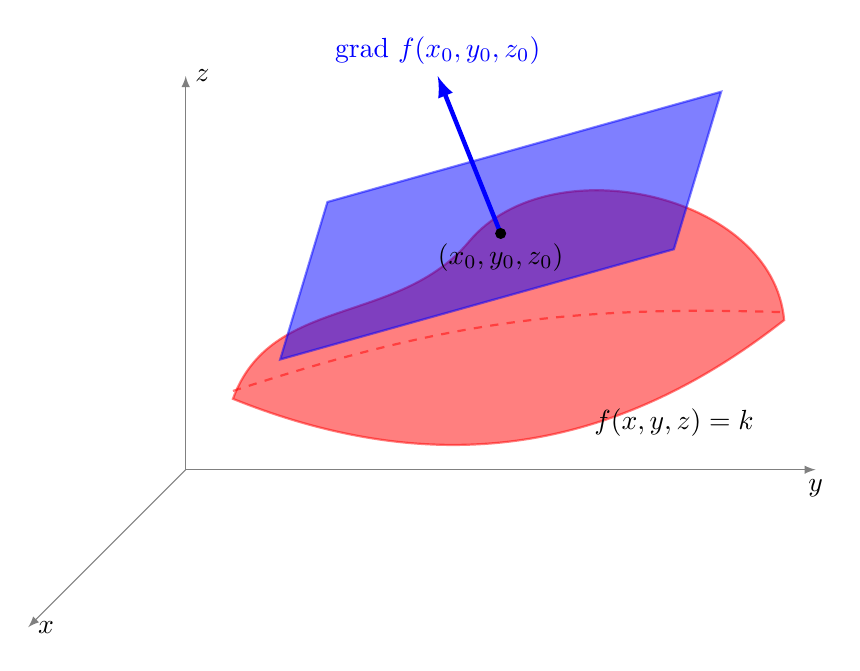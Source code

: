 \begin{tikzpicture}[scale=2]

  % Axes
  \draw[->,>=latex, gray] (0,0)--++(-1,-1) node[right,black] {$x$};
  \draw[->,>=latex, gray] (0,0)--(4,0) node[below,black] {$y$};
  \draw[->,>=latex, gray] (0,0)--(0,2.5) node[right,black] {$z$};

  % Pseudo surface
  \draw [fill=red, draw=red, thick, opacity=0.5] (0.3,0.45) to[bend right] ++(3.5,0.5) to[out=95,in=50] ++(-2,0.5) to[out=-180+50,in=70]  cycle;

  \draw [dashed, draw=red, thick,  opacity=0.5] (0.3,0.5) to[bend left=10] ++(3.5,0.5);

  % Plan tangent
  \draw [fill=blue, thick, draw=blue, opacity=0.5] (0.6,0.7)--++(2.5,0.7)--++(0.3,1)--++(-2.5,-0.7)--cycle;

  % Gradient
  \draw[->,>=latex,ultra thick, blue] (2,1.5)--++(-0.4,1) node[above]{grad $f(x_0,y_0,z_0)$};

% (x_0,y_0)
%\fill (2,-0.5) circle (1pt) ;
\fill (2,1.5) circle (1pt) node[below] {$(x_0,y_0,z_0)$};
%\draw[dashed, thick] (2,-0.5)--++(0,2);


%\draw[dashed, thick] (2,1.5)--(0,1.5+0.2);
%\fill (0,1.5+0.2) circle (1pt) node[left]{$z_0$};


\node at (3.1,0.3) {$f(x,y,z)=k$};



\end{tikzpicture}

